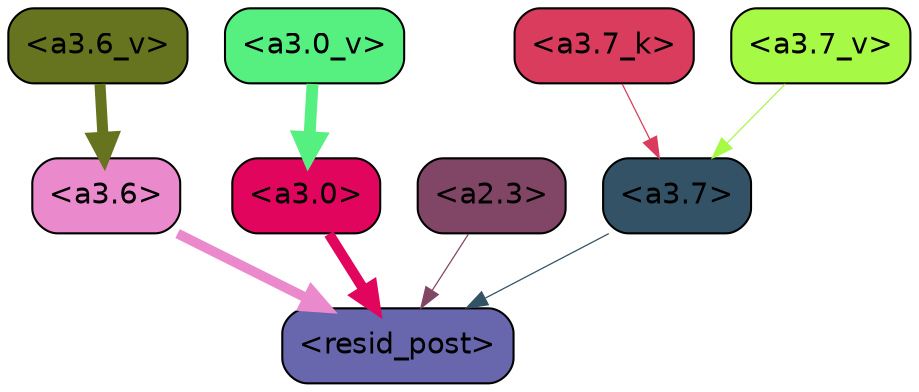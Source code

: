 strict digraph "" {
	graph [bgcolor=transparent,
		layout=dot,
		overlap=false,
		splines=true
	];
	"<a3.7>"	[color=black,
		fillcolor="#335265",
		fontname=Helvetica,
		shape=box,
		style="filled, rounded"];
	"<resid_post>"	[color=black,
		fillcolor="#6866ac",
		fontname=Helvetica,
		shape=box,
		style="filled, rounded"];
	"<a3.7>" -> "<resid_post>"	[color="#335265",
		penwidth=0.6];
	"<a3.6>"	[color=black,
		fillcolor="#eb89cd",
		fontname=Helvetica,
		shape=box,
		style="filled, rounded"];
	"<a3.6>" -> "<resid_post>"	[color="#eb89cd",
		penwidth=4.749041676521301];
	"<a3.0>"	[color=black,
		fillcolor="#e1055e",
		fontname=Helvetica,
		shape=box,
		style="filled, rounded"];
	"<a3.0>" -> "<resid_post>"	[color="#e1055e",
		penwidth=5.004215121269226];
	"<a2.3>"	[color=black,
		fillcolor="#814665",
		fontname=Helvetica,
		shape=box,
		style="filled, rounded"];
	"<a2.3>" -> "<resid_post>"	[color="#814665",
		penwidth=0.6];
	"<a3.7_k>"	[color=black,
		fillcolor="#d93c5d",
		fontname=Helvetica,
		shape=box,
		style="filled, rounded"];
	"<a3.7_k>" -> "<a3.7>"	[color="#d93c5d",
		penwidth=0.6];
	"<a3.7_v>"	[color=black,
		fillcolor="#a6f944",
		fontname=Helvetica,
		shape=box,
		style="filled, rounded"];
	"<a3.7_v>" -> "<a3.7>"	[color="#a6f944",
		penwidth=0.6];
	"<a3.6_v>"	[color=black,
		fillcolor="#66741f",
		fontname=Helvetica,
		shape=box,
		style="filled, rounded"];
	"<a3.6_v>" -> "<a3.6>"	[color="#66741f",
		penwidth=5.297133803367615];
	"<a3.0_v>"	[color=black,
		fillcolor="#56f081",
		fontname=Helvetica,
		shape=box,
		style="filled, rounded"];
	"<a3.0_v>" -> "<a3.0>"	[color="#56f081",
		penwidth=5.680712580680847];
}
